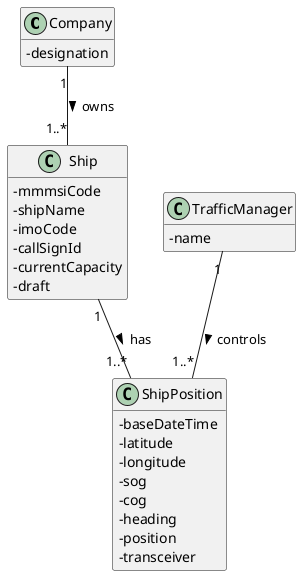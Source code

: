 @startuml

skinparam classAttributeIconSize 0
hide empty methods
hide empty attributes


class Company {
    -designation
}

class TrafficManager{
    -name
}

class Ship {
    -mmmsiCode
    -shipName
    -imoCode
    -callSignId
    -currentCapacity /'added by us'/
    -draft
}

/'class EnergyPower {
    -numEnergyGenerators
    -generatorsPower
}'/

class ShipPosition {
    -baseDateTime
    -latitude
    -longitude
    -sog
    -cog
    -heading
    -position
    -transceiver
}

/'Is VesselType necessary?
class VesselType {
    -vesselTypeId
    -length
    -width
    -maxCapacity
}
'/

/' retirar Message? '/
/'class Message {}'/


/'Ship "1" -- "*" Message : sends >'/
Ship "1" -- "1..*" ShipPosition : has >
TrafficManager "1" -- "1..*" ShipPosition : controls >
Company "1" -- "1..*" Ship : owns >

/'Ship "1" -- "1" EnergyPower : has >'/
/'Ship "*" -- "1" VesselType : is of >'/




@enduml